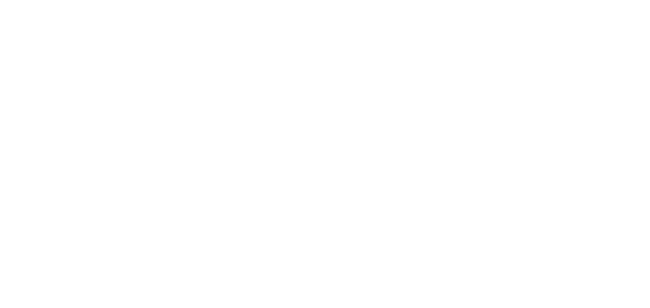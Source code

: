 digraph G  {
  graph [bgcolor=transparent]
  rankdir=LR;
  B -> A [label="1m฿",constraint=false,color=white,fontcolor=white,fontname="ubuntu"];
  A [fontname="ubuntu",color=white,fontcolor=white];
  B [fontname="ubuntu",color=white,fontcolor=white];
  C [fontname="ubuntu",color=white,fontcolor=white];
  D [fontname="ubuntu",color=white,fontcolor=white];
  E [fontname="ubuntu",color=white,fontcolor=white];
  A -> D [label="6m฿",fontname="ubuntu",color=white,fontcolor=white];
  A -> C [label="5m฿",fontname="ubuntu",color=white,fontcolor=white];
  C -> B [label="3m฿",fontname="ubuntu",color=white,fontcolor=white];
  C -> E [label="10m฿",fontname="ubuntu",color=white,fontcolor=white];
  D -> B [label="2m฿",fontname="ubuntu",color=white,fontcolor=white];
}
